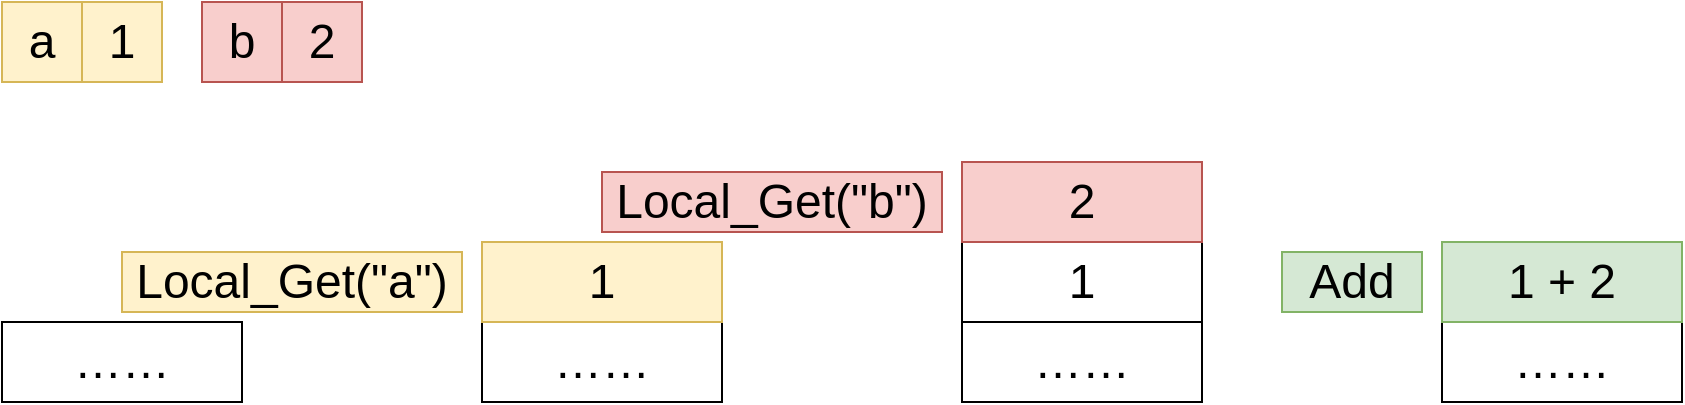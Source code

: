 <mxfile version="24.0.4" type="device">
  <diagram name="第 1 页" id="p2l52gaC6FdARTDo-5BS">
    <mxGraphModel dx="1026" dy="653" grid="1" gridSize="10" guides="1" tooltips="1" connect="1" arrows="1" fold="1" page="1" pageScale="1" pageWidth="1600" pageHeight="1200" math="0" shadow="0">
      <root>
        <mxCell id="0" />
        <mxCell id="1" parent="0" />
        <mxCell id="Wzhomw82JEuqXSCW09Dh-1" value="……" style="rounded=0;whiteSpace=wrap;html=1;fontSize=24;" parent="1" vertex="1">
          <mxGeometry x="360" y="320" width="120" height="40" as="geometry" />
        </mxCell>
        <mxCell id="Wzhomw82JEuqXSCW09Dh-3" value="Local_Get(&quot;a&quot;)" style="text;html=1;align=center;verticalAlign=middle;whiteSpace=wrap;rounded=0;fontSize=24;fillColor=#fff2cc;strokeColor=#d6b656;" parent="1" vertex="1">
          <mxGeometry x="180" y="285" width="170" height="30" as="geometry" />
        </mxCell>
        <mxCell id="Wzhomw82JEuqXSCW09Dh-4" value="1" style="rounded=0;whiteSpace=wrap;html=1;fontSize=24;fillColor=#fff2cc;strokeColor=#d6b656;" parent="1" vertex="1">
          <mxGeometry x="360" y="280" width="120" height="40" as="geometry" />
        </mxCell>
        <mxCell id="Wzhomw82JEuqXSCW09Dh-5" value="……" style="rounded=0;whiteSpace=wrap;html=1;fontSize=24;" parent="1" vertex="1">
          <mxGeometry x="600" y="320" width="120" height="40" as="geometry" />
        </mxCell>
        <mxCell id="Wzhomw82JEuqXSCW09Dh-6" value="Local_Get(&quot;b&quot;)" style="text;html=1;align=center;verticalAlign=middle;whiteSpace=wrap;rounded=0;fontSize=24;fillColor=#f8cecc;strokeColor=#b85450;" parent="1" vertex="1">
          <mxGeometry x="420" y="245" width="170" height="30" as="geometry" />
        </mxCell>
        <mxCell id="Wzhomw82JEuqXSCW09Dh-7" value="1" style="rounded=0;whiteSpace=wrap;html=1;fontSize=24;" parent="1" vertex="1">
          <mxGeometry x="600" y="280" width="120" height="40" as="geometry" />
        </mxCell>
        <mxCell id="Wzhomw82JEuqXSCW09Dh-8" value="2" style="rounded=0;whiteSpace=wrap;html=1;fontSize=24;fillColor=#f8cecc;strokeColor=#b85450;" parent="1" vertex="1">
          <mxGeometry x="600" y="240" width="120" height="40" as="geometry" />
        </mxCell>
        <mxCell id="Wzhomw82JEuqXSCW09Dh-9" value="……" style="rounded=0;whiteSpace=wrap;html=1;fontSize=24;" parent="1" vertex="1">
          <mxGeometry x="840" y="320" width="120" height="40" as="geometry" />
        </mxCell>
        <mxCell id="Wzhomw82JEuqXSCW09Dh-10" value="Add" style="text;html=1;align=center;verticalAlign=middle;whiteSpace=wrap;rounded=0;fontSize=24;fillColor=#d5e8d4;strokeColor=#82b366;" parent="1" vertex="1">
          <mxGeometry x="760" y="285" width="70" height="30" as="geometry" />
        </mxCell>
        <mxCell id="Wzhomw82JEuqXSCW09Dh-11" value="1 + 2" style="rounded=0;whiteSpace=wrap;html=1;fontSize=24;fillColor=#d5e8d4;strokeColor=#82b366;" parent="1" vertex="1">
          <mxGeometry x="840" y="280" width="120" height="40" as="geometry" />
        </mxCell>
        <mxCell id="Wzhomw82JEuqXSCW09Dh-12" value="……" style="rounded=0;whiteSpace=wrap;html=1;fontSize=24;" parent="1" vertex="1">
          <mxGeometry x="120" y="320" width="120" height="40" as="geometry" />
        </mxCell>
        <mxCell id="VX-TXhvqh7tVUFnBTRRg-1" value="1" style="rounded=0;whiteSpace=wrap;html=1;fontSize=24;fillColor=#fff2cc;strokeColor=#d6b656;" vertex="1" parent="1">
          <mxGeometry x="160" y="160" width="40" height="40" as="geometry" />
        </mxCell>
        <mxCell id="VX-TXhvqh7tVUFnBTRRg-2" value="a" style="rounded=0;whiteSpace=wrap;html=1;fontSize=24;fillColor=#fff2cc;strokeColor=#d6b656;" vertex="1" parent="1">
          <mxGeometry x="120" y="160" width="40" height="40" as="geometry" />
        </mxCell>
        <mxCell id="VX-TXhvqh7tVUFnBTRRg-3" value="b" style="rounded=0;whiteSpace=wrap;html=1;fontSize=24;fillColor=#f8cecc;strokeColor=#b85450;" vertex="1" parent="1">
          <mxGeometry x="220" y="160" width="40" height="40" as="geometry" />
        </mxCell>
        <mxCell id="VX-TXhvqh7tVUFnBTRRg-4" value="2" style="rounded=0;whiteSpace=wrap;html=1;fontSize=24;fillColor=#f8cecc;strokeColor=#b85450;" vertex="1" parent="1">
          <mxGeometry x="260" y="160" width="40" height="40" as="geometry" />
        </mxCell>
      </root>
    </mxGraphModel>
  </diagram>
</mxfile>

